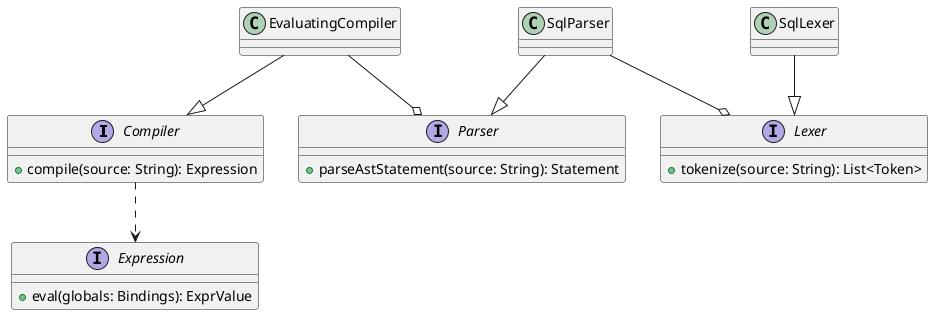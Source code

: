 @startuml
interface Compiler {
  +compile(source: String): Expression
}

interface Expression {
  +eval(globals: Bindings): ExprValue
}

Compiler ..> Expression

interface Parser {
  +parseAstStatement(source: String): Statement
}

interface Lexer {
  +tokenize(source: String): List<Token>
}

SqlParser --|> Parser
SqlParser --o Lexer

SqlLexer --|> Lexer

class EvaluatingCompiler

EvaluatingCompiler --|> Compiler
EvaluatingCompiler --o Parser

@enduml
